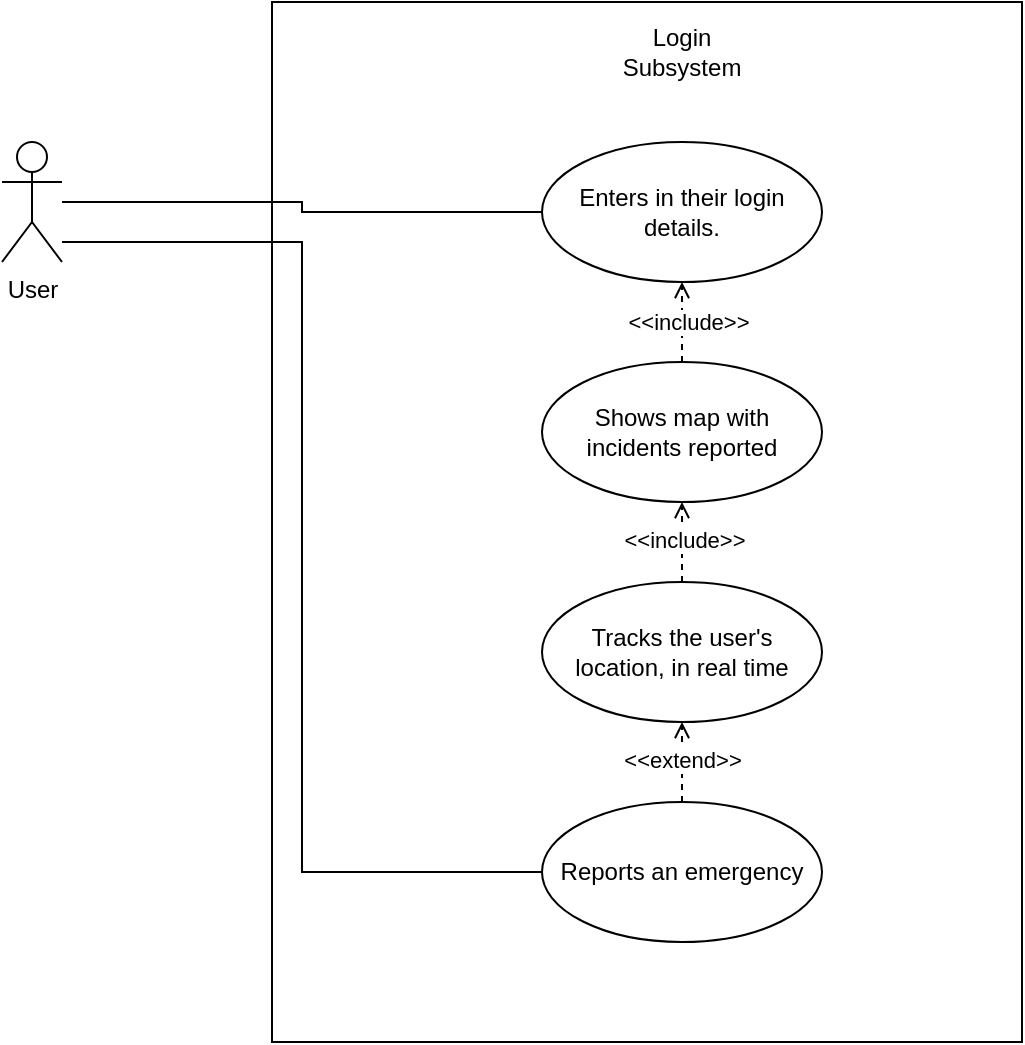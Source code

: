 <mxfile version="26.1.1">
  <diagram name="Page-1" id="YKh3B6-TR9HwbLoaRyh0">
    <mxGraphModel dx="1050" dy="558" grid="1" gridSize="10" guides="1" tooltips="1" connect="1" arrows="1" fold="1" page="1" pageScale="1" pageWidth="827" pageHeight="1169" math="0" shadow="0">
      <root>
        <mxCell id="0" />
        <mxCell id="1" parent="0" />
        <mxCell id="FCBVg89ZFEz5y27hzP2G-1" value="&lt;div&gt;&lt;/div&gt;" style="rounded=0;whiteSpace=wrap;html=1;" parent="1" vertex="1">
          <mxGeometry x="195" y="20" width="375" height="520" as="geometry" />
        </mxCell>
        <mxCell id="FCBVg89ZFEz5y27hzP2G-7" style="edgeStyle=orthogonalEdgeStyle;rounded=0;orthogonalLoop=1;jettySize=auto;html=1;entryX=0;entryY=0.5;entryDx=0;entryDy=0;endArrow=none;startFill=0;" parent="1" source="FCBVg89ZFEz5y27hzP2G-2" target="FCBVg89ZFEz5y27hzP2G-5" edge="1">
          <mxGeometry relative="1" as="geometry" />
        </mxCell>
        <mxCell id="0lvFHwBWFy-okR7_8ojh-16" style="edgeStyle=orthogonalEdgeStyle;rounded=0;orthogonalLoop=1;jettySize=auto;html=1;entryX=0;entryY=0.5;entryDx=0;entryDy=0;endArrow=none;startFill=0;" edge="1" parent="1" source="FCBVg89ZFEz5y27hzP2G-2" target="0lvFHwBWFy-okR7_8ojh-14">
          <mxGeometry relative="1" as="geometry">
            <Array as="points">
              <mxPoint x="210" y="140" />
              <mxPoint x="210" y="455" />
            </Array>
          </mxGeometry>
        </mxCell>
        <mxCell id="FCBVg89ZFEz5y27hzP2G-2" value="&lt;div&gt;User&lt;/div&gt;" style="shape=umlActor;verticalLabelPosition=bottom;verticalAlign=top;html=1;outlineConnect=0;" parent="1" vertex="1">
          <mxGeometry x="60" y="90" width="30" height="60" as="geometry" />
        </mxCell>
        <mxCell id="FCBVg89ZFEz5y27hzP2G-3" value="Login Subsystem" style="text;html=1;align=center;verticalAlign=middle;whiteSpace=wrap;rounded=0;" parent="1" vertex="1">
          <mxGeometry x="370" y="30" width="60" height="30" as="geometry" />
        </mxCell>
        <mxCell id="FCBVg89ZFEz5y27hzP2G-5" value="Enters in their login details." style="ellipse;whiteSpace=wrap;html=1;" parent="1" vertex="1">
          <mxGeometry x="330" y="90" width="140" height="70" as="geometry" />
        </mxCell>
        <mxCell id="FCBVg89ZFEz5y27hzP2G-18" value="" style="edgeStyle=orthogonalEdgeStyle;rounded=0;orthogonalLoop=1;jettySize=auto;html=1;endArrow=open;endFill=0;dashed=1;" parent="1" source="FCBVg89ZFEz5y27hzP2G-8" target="FCBVg89ZFEz5y27hzP2G-5" edge="1">
          <mxGeometry relative="1" as="geometry" />
        </mxCell>
        <mxCell id="FCBVg89ZFEz5y27hzP2G-20" value="&amp;lt;&amp;lt;include&amp;gt;&amp;gt;" style="edgeLabel;html=1;align=center;verticalAlign=middle;resizable=0;points=[];" parent="FCBVg89ZFEz5y27hzP2G-18" vertex="1" connectable="0">
          <mxGeometry y="-3" relative="1" as="geometry">
            <mxPoint as="offset" />
          </mxGeometry>
        </mxCell>
        <mxCell id="FCBVg89ZFEz5y27hzP2G-8" value="Shows map with incidents reported" style="ellipse;whiteSpace=wrap;html=1;" parent="1" vertex="1">
          <mxGeometry x="330" y="200" width="140" height="70" as="geometry" />
        </mxCell>
        <mxCell id="FCBVg89ZFEz5y27hzP2G-21" value="" style="edgeStyle=orthogonalEdgeStyle;rounded=0;orthogonalLoop=1;jettySize=auto;html=1;dashed=1;endArrow=open;endFill=0;" parent="1" source="FCBVg89ZFEz5y27hzP2G-19" target="FCBVg89ZFEz5y27hzP2G-8" edge="1">
          <mxGeometry relative="1" as="geometry" />
        </mxCell>
        <mxCell id="FCBVg89ZFEz5y27hzP2G-22" value="&amp;lt;&amp;lt;include&amp;gt;&amp;gt;" style="edgeLabel;html=1;align=center;verticalAlign=middle;resizable=0;points=[];" parent="FCBVg89ZFEz5y27hzP2G-21" vertex="1" connectable="0">
          <mxGeometry x="0.05" y="-1" relative="1" as="geometry">
            <mxPoint as="offset" />
          </mxGeometry>
        </mxCell>
        <mxCell id="FCBVg89ZFEz5y27hzP2G-19" value="Tracks the user&#39;s location, in real time" style="ellipse;whiteSpace=wrap;html=1;" parent="1" vertex="1">
          <mxGeometry x="330" y="310" width="140" height="70" as="geometry" />
        </mxCell>
        <mxCell id="0lvFHwBWFy-okR7_8ojh-15" value="" style="edgeStyle=orthogonalEdgeStyle;rounded=0;orthogonalLoop=1;jettySize=auto;html=1;endArrow=open;endFill=0;dashed=1;" edge="1" parent="1" source="0lvFHwBWFy-okR7_8ojh-14" target="FCBVg89ZFEz5y27hzP2G-19">
          <mxGeometry relative="1" as="geometry" />
        </mxCell>
        <mxCell id="0lvFHwBWFy-okR7_8ojh-17" value="&amp;lt;&amp;lt;extend&amp;gt;&amp;gt;" style="edgeLabel;html=1;align=center;verticalAlign=middle;resizable=0;points=[];" vertex="1" connectable="0" parent="0lvFHwBWFy-okR7_8ojh-15">
          <mxGeometry x="0.05" relative="1" as="geometry">
            <mxPoint as="offset" />
          </mxGeometry>
        </mxCell>
        <mxCell id="0lvFHwBWFy-okR7_8ojh-14" value="Reports an emergency" style="ellipse;whiteSpace=wrap;html=1;" vertex="1" parent="1">
          <mxGeometry x="330" y="420" width="140" height="70" as="geometry" />
        </mxCell>
      </root>
    </mxGraphModel>
  </diagram>
</mxfile>
